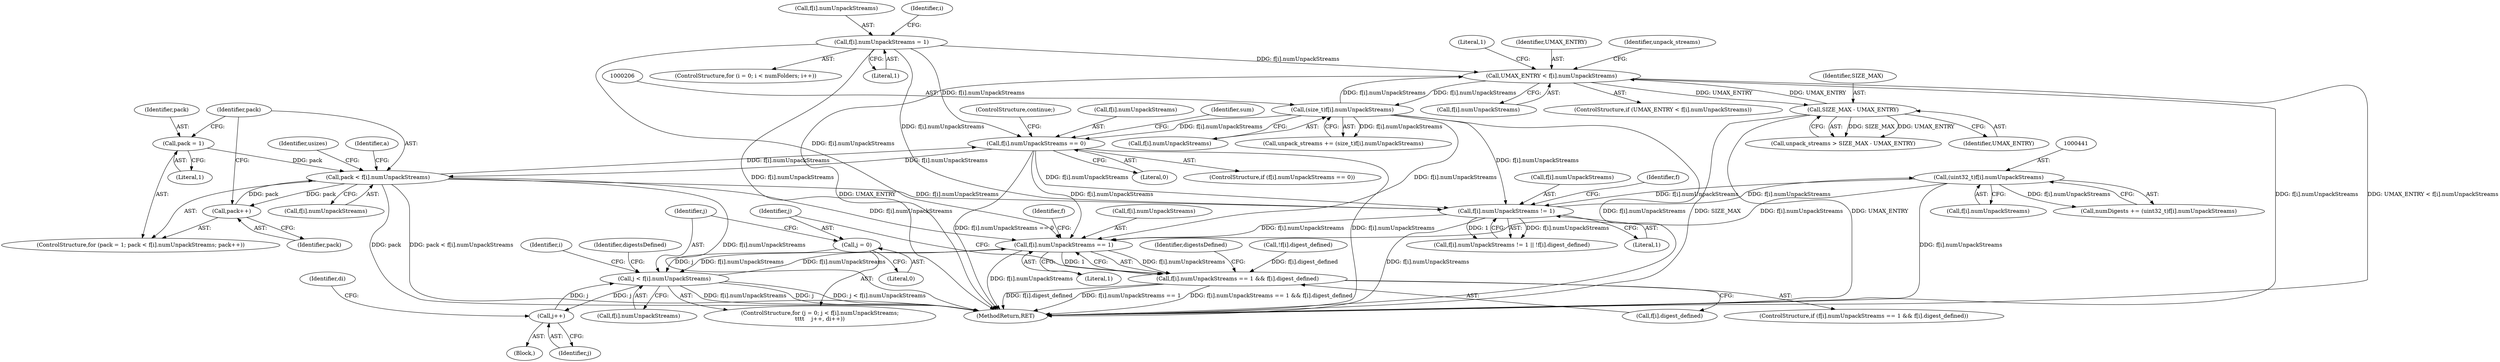 digraph "0_libarchive_e79ef306afe332faf22e9b442a2c6b59cb175573@array" {
"1000502" [label="(Call,f[i].numUnpackStreams == 1)"];
"1000440" [label="(Call,(uint32_t)f[i].numUnpackStreams)"];
"1000425" [label="(Call,f[i].numUnpackStreams != 1)"];
"1000311" [label="(Call,f[i].numUnpackStreams == 0)"];
"1000331" [label="(Call,pack < f[i].numUnpackStreams)"];
"1000338" [label="(Call,pack++)"];
"1000328" [label="(Call,pack = 1)"];
"1000128" [label="(Call,f[i].numUnpackStreams = 1)"];
"1000205" [label="(Call,(size_t)f[i].numUnpackStreams)"];
"1000183" [label="(Call,UMAX_ENTRY < f[i].numUnpackStreams)"];
"1000196" [label="(Call,SIZE_MAX - UMAX_ENTRY)"];
"1000536" [label="(Call,j < f[i].numUnpackStreams)"];
"1000533" [label="(Call,j = 0)"];
"1000544" [label="(Call,j++)"];
"1000502" [label="(Call,f[i].numUnpackStreams == 1)"];
"1000501" [label="(Call,f[i].numUnpackStreams == 1 && f[i].digest_defined)"];
"1000185" [label="(Call,f[i].numUnpackStreams)"];
"1000119" [label="(ControlStructure,for (i = 0; i < numFolders; i++))"];
"1000543" [label="(Block,)"];
"1000518" [label="(Identifier,digestsDefined)"];
"1000198" [label="(Identifier,UMAX_ENTRY)"];
"1000501" [label="(Call,f[i].numUnpackStreams == 1 && f[i].digest_defined)"];
"1000129" [label="(Call,f[i].numUnpackStreams)"];
"1000128" [label="(Call,f[i].numUnpackStreams = 1)"];
"1000197" [label="(Identifier,SIZE_MAX)"];
"1000311" [label="(Call,f[i].numUnpackStreams == 0)"];
"1000331" [label="(Call,pack < f[i].numUnpackStreams)"];
"1000532" [label="(ControlStructure,for (j = 0; j < f[i].numUnpackStreams;\n\t\t\t\t    j++, di++))"];
"1000538" [label="(Call,f[i].numUnpackStreams)"];
"1000424" [label="(Call,f[i].numUnpackStreams != 1 || !f[i].digest_defined)"];
"1000320" [label="(Identifier,sum)"];
"1000127" [label="(Identifier,i)"];
"1000317" [label="(Literal,0)"];
"1000425" [label="(Call,f[i].numUnpackStreams != 1)"];
"1000328" [label="(Call,pack = 1)"];
"1000194" [label="(Call,unpack_streams > SIZE_MAX - UMAX_ENTRY)"];
"1000552" [label="(Identifier,digestsDefined)"];
"1000498" [label="(Identifier,i)"];
"1000500" [label="(ControlStructure,if (f[i].numUnpackStreams == 1 && f[i].digest_defined))"];
"1000435" [label="(Identifier,f)"];
"1000203" [label="(Call,unpack_streams += (size_t)f[i].numUnpackStreams)"];
"1000192" [label="(Literal,1)"];
"1000339" [label="(Identifier,pack)"];
"1000536" [label="(Call,j < f[i].numUnpackStreams)"];
"1000358" [label="(Identifier,usizes)"];
"1000535" [label="(Literal,0)"];
"1000545" [label="(Identifier,j)"];
"1000338" [label="(Call,pack++)"];
"1000511" [label="(Identifier,f)"];
"1000502" [label="(Call,f[i].numUnpackStreams == 1)"];
"1000205" [label="(Call,(size_t)f[i].numUnpackStreams)"];
"1000330" [label="(Literal,1)"];
"1000329" [label="(Identifier,pack)"];
"1000134" [label="(Literal,1)"];
"1000318" [label="(ControlStructure,continue;)"];
"1000440" [label="(Call,(uint32_t)f[i].numUnpackStreams)"];
"1000196" [label="(Call,SIZE_MAX - UMAX_ENTRY)"];
"1000312" [label="(Call,f[i].numUnpackStreams)"];
"1000547" [label="(Identifier,di)"];
"1000310" [label="(ControlStructure,if (f[i].numUnpackStreams == 0))"];
"1000426" [label="(Call,f[i].numUnpackStreams)"];
"1000503" [label="(Call,f[i].numUnpackStreams)"];
"1000432" [label="(Call,!f[i].digest_defined)"];
"1000184" [label="(Identifier,UMAX_ENTRY)"];
"1000182" [label="(ControlStructure,if (UMAX_ENTRY < f[i].numUnpackStreams))"];
"1000195" [label="(Identifier,unpack_streams)"];
"1000344" [label="(Identifier,a)"];
"1000537" [label="(Identifier,j)"];
"1000533" [label="(Call,j = 0)"];
"1000544" [label="(Call,j++)"];
"1000327" [label="(ControlStructure,for (pack = 1; pack < f[i].numUnpackStreams; pack++))"];
"1000442" [label="(Call,f[i].numUnpackStreams)"];
"1000183" [label="(Call,UMAX_ENTRY < f[i].numUnpackStreams)"];
"1000431" [label="(Literal,1)"];
"1000438" [label="(Call,numDigests += (uint32_t)f[i].numUnpackStreams)"];
"1000534" [label="(Identifier,j)"];
"1000508" [label="(Literal,1)"];
"1000207" [label="(Call,f[i].numUnpackStreams)"];
"1000332" [label="(Identifier,pack)"];
"1000594" [label="(MethodReturn,RET)"];
"1000509" [label="(Call,f[i].digest_defined)"];
"1000333" [label="(Call,f[i].numUnpackStreams)"];
"1000502" -> "1000501"  [label="AST: "];
"1000502" -> "1000508"  [label="CFG: "];
"1000503" -> "1000502"  [label="AST: "];
"1000508" -> "1000502"  [label="AST: "];
"1000511" -> "1000502"  [label="CFG: "];
"1000501" -> "1000502"  [label="CFG: "];
"1000502" -> "1000594"  [label="DDG: f[i].numUnpackStreams"];
"1000502" -> "1000501"  [label="DDG: f[i].numUnpackStreams"];
"1000502" -> "1000501"  [label="DDG: 1"];
"1000440" -> "1000502"  [label="DDG: f[i].numUnpackStreams"];
"1000311" -> "1000502"  [label="DDG: f[i].numUnpackStreams"];
"1000331" -> "1000502"  [label="DDG: f[i].numUnpackStreams"];
"1000205" -> "1000502"  [label="DDG: f[i].numUnpackStreams"];
"1000536" -> "1000502"  [label="DDG: f[i].numUnpackStreams"];
"1000128" -> "1000502"  [label="DDG: f[i].numUnpackStreams"];
"1000425" -> "1000502"  [label="DDG: f[i].numUnpackStreams"];
"1000502" -> "1000536"  [label="DDG: f[i].numUnpackStreams"];
"1000440" -> "1000438"  [label="AST: "];
"1000440" -> "1000442"  [label="CFG: "];
"1000441" -> "1000440"  [label="AST: "];
"1000442" -> "1000440"  [label="AST: "];
"1000438" -> "1000440"  [label="CFG: "];
"1000440" -> "1000594"  [label="DDG: f[i].numUnpackStreams"];
"1000440" -> "1000425"  [label="DDG: f[i].numUnpackStreams"];
"1000440" -> "1000438"  [label="DDG: f[i].numUnpackStreams"];
"1000425" -> "1000440"  [label="DDG: f[i].numUnpackStreams"];
"1000425" -> "1000424"  [label="AST: "];
"1000425" -> "1000431"  [label="CFG: "];
"1000426" -> "1000425"  [label="AST: "];
"1000431" -> "1000425"  [label="AST: "];
"1000435" -> "1000425"  [label="CFG: "];
"1000424" -> "1000425"  [label="CFG: "];
"1000425" -> "1000594"  [label="DDG: f[i].numUnpackStreams"];
"1000425" -> "1000424"  [label="DDG: f[i].numUnpackStreams"];
"1000425" -> "1000424"  [label="DDG: 1"];
"1000311" -> "1000425"  [label="DDG: f[i].numUnpackStreams"];
"1000331" -> "1000425"  [label="DDG: f[i].numUnpackStreams"];
"1000205" -> "1000425"  [label="DDG: f[i].numUnpackStreams"];
"1000128" -> "1000425"  [label="DDG: f[i].numUnpackStreams"];
"1000311" -> "1000310"  [label="AST: "];
"1000311" -> "1000317"  [label="CFG: "];
"1000312" -> "1000311"  [label="AST: "];
"1000317" -> "1000311"  [label="AST: "];
"1000318" -> "1000311"  [label="CFG: "];
"1000320" -> "1000311"  [label="CFG: "];
"1000311" -> "1000594"  [label="DDG: f[i].numUnpackStreams"];
"1000311" -> "1000594"  [label="DDG: f[i].numUnpackStreams == 0"];
"1000331" -> "1000311"  [label="DDG: f[i].numUnpackStreams"];
"1000128" -> "1000311"  [label="DDG: f[i].numUnpackStreams"];
"1000205" -> "1000311"  [label="DDG: f[i].numUnpackStreams"];
"1000311" -> "1000331"  [label="DDG: f[i].numUnpackStreams"];
"1000331" -> "1000327"  [label="AST: "];
"1000331" -> "1000333"  [label="CFG: "];
"1000332" -> "1000331"  [label="AST: "];
"1000333" -> "1000331"  [label="AST: "];
"1000344" -> "1000331"  [label="CFG: "];
"1000358" -> "1000331"  [label="CFG: "];
"1000331" -> "1000594"  [label="DDG: pack < f[i].numUnpackStreams"];
"1000331" -> "1000594"  [label="DDG: f[i].numUnpackStreams"];
"1000331" -> "1000594"  [label="DDG: pack"];
"1000338" -> "1000331"  [label="DDG: pack"];
"1000328" -> "1000331"  [label="DDG: pack"];
"1000331" -> "1000338"  [label="DDG: pack"];
"1000338" -> "1000327"  [label="AST: "];
"1000338" -> "1000339"  [label="CFG: "];
"1000339" -> "1000338"  [label="AST: "];
"1000332" -> "1000338"  [label="CFG: "];
"1000328" -> "1000327"  [label="AST: "];
"1000328" -> "1000330"  [label="CFG: "];
"1000329" -> "1000328"  [label="AST: "];
"1000330" -> "1000328"  [label="AST: "];
"1000332" -> "1000328"  [label="CFG: "];
"1000128" -> "1000119"  [label="AST: "];
"1000128" -> "1000134"  [label="CFG: "];
"1000129" -> "1000128"  [label="AST: "];
"1000134" -> "1000128"  [label="AST: "];
"1000127" -> "1000128"  [label="CFG: "];
"1000128" -> "1000594"  [label="DDG: f[i].numUnpackStreams"];
"1000128" -> "1000183"  [label="DDG: f[i].numUnpackStreams"];
"1000205" -> "1000203"  [label="AST: "];
"1000205" -> "1000207"  [label="CFG: "];
"1000206" -> "1000205"  [label="AST: "];
"1000207" -> "1000205"  [label="AST: "];
"1000203" -> "1000205"  [label="CFG: "];
"1000205" -> "1000594"  [label="DDG: f[i].numUnpackStreams"];
"1000205" -> "1000183"  [label="DDG: f[i].numUnpackStreams"];
"1000205" -> "1000203"  [label="DDG: f[i].numUnpackStreams"];
"1000183" -> "1000205"  [label="DDG: f[i].numUnpackStreams"];
"1000183" -> "1000182"  [label="AST: "];
"1000183" -> "1000185"  [label="CFG: "];
"1000184" -> "1000183"  [label="AST: "];
"1000185" -> "1000183"  [label="AST: "];
"1000192" -> "1000183"  [label="CFG: "];
"1000195" -> "1000183"  [label="CFG: "];
"1000183" -> "1000594"  [label="DDG: f[i].numUnpackStreams"];
"1000183" -> "1000594"  [label="DDG: UMAX_ENTRY"];
"1000183" -> "1000594"  [label="DDG: UMAX_ENTRY < f[i].numUnpackStreams"];
"1000196" -> "1000183"  [label="DDG: UMAX_ENTRY"];
"1000183" -> "1000196"  [label="DDG: UMAX_ENTRY"];
"1000196" -> "1000194"  [label="AST: "];
"1000196" -> "1000198"  [label="CFG: "];
"1000197" -> "1000196"  [label="AST: "];
"1000198" -> "1000196"  [label="AST: "];
"1000194" -> "1000196"  [label="CFG: "];
"1000196" -> "1000594"  [label="DDG: SIZE_MAX"];
"1000196" -> "1000594"  [label="DDG: UMAX_ENTRY"];
"1000196" -> "1000194"  [label="DDG: SIZE_MAX"];
"1000196" -> "1000194"  [label="DDG: UMAX_ENTRY"];
"1000536" -> "1000532"  [label="AST: "];
"1000536" -> "1000538"  [label="CFG: "];
"1000537" -> "1000536"  [label="AST: "];
"1000538" -> "1000536"  [label="AST: "];
"1000552" -> "1000536"  [label="CFG: "];
"1000498" -> "1000536"  [label="CFG: "];
"1000536" -> "1000594"  [label="DDG: j < f[i].numUnpackStreams"];
"1000536" -> "1000594"  [label="DDG: f[i].numUnpackStreams"];
"1000536" -> "1000594"  [label="DDG: j"];
"1000533" -> "1000536"  [label="DDG: j"];
"1000544" -> "1000536"  [label="DDG: j"];
"1000536" -> "1000544"  [label="DDG: j"];
"1000533" -> "1000532"  [label="AST: "];
"1000533" -> "1000535"  [label="CFG: "];
"1000534" -> "1000533"  [label="AST: "];
"1000535" -> "1000533"  [label="AST: "];
"1000537" -> "1000533"  [label="CFG: "];
"1000544" -> "1000543"  [label="AST: "];
"1000544" -> "1000545"  [label="CFG: "];
"1000545" -> "1000544"  [label="AST: "];
"1000547" -> "1000544"  [label="CFG: "];
"1000501" -> "1000500"  [label="AST: "];
"1000501" -> "1000509"  [label="CFG: "];
"1000509" -> "1000501"  [label="AST: "];
"1000518" -> "1000501"  [label="CFG: "];
"1000534" -> "1000501"  [label="CFG: "];
"1000501" -> "1000594"  [label="DDG: f[i].digest_defined"];
"1000501" -> "1000594"  [label="DDG: f[i].numUnpackStreams == 1"];
"1000501" -> "1000594"  [label="DDG: f[i].numUnpackStreams == 1 && f[i].digest_defined"];
"1000432" -> "1000501"  [label="DDG: f[i].digest_defined"];
}
